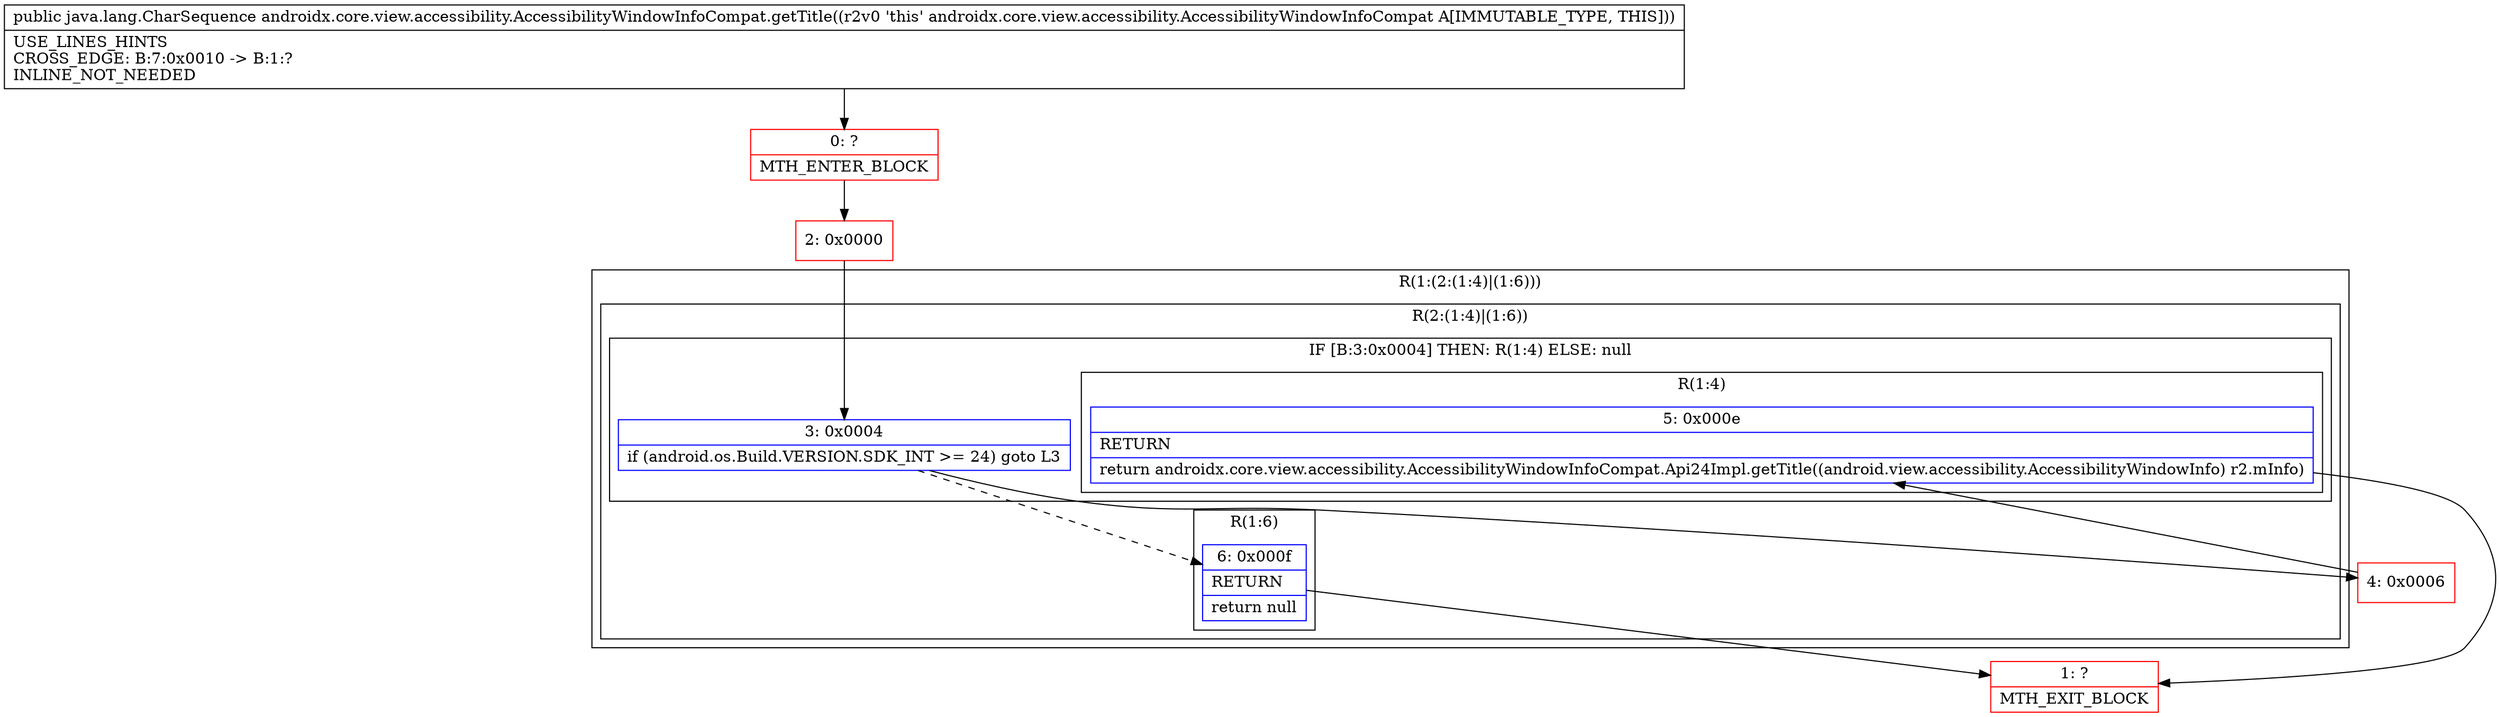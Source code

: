 digraph "CFG forandroidx.core.view.accessibility.AccessibilityWindowInfoCompat.getTitle()Ljava\/lang\/CharSequence;" {
subgraph cluster_Region_1846875671 {
label = "R(1:(2:(1:4)|(1:6)))";
node [shape=record,color=blue];
subgraph cluster_Region_286879202 {
label = "R(2:(1:4)|(1:6))";
node [shape=record,color=blue];
subgraph cluster_IfRegion_1467544716 {
label = "IF [B:3:0x0004] THEN: R(1:4) ELSE: null";
node [shape=record,color=blue];
Node_3 [shape=record,label="{3\:\ 0x0004|if (android.os.Build.VERSION.SDK_INT \>= 24) goto L3\l}"];
subgraph cluster_Region_7367723 {
label = "R(1:4)";
node [shape=record,color=blue];
Node_5 [shape=record,label="{5\:\ 0x000e|RETURN\l|return androidx.core.view.accessibility.AccessibilityWindowInfoCompat.Api24Impl.getTitle((android.view.accessibility.AccessibilityWindowInfo) r2.mInfo)\l}"];
}
}
subgraph cluster_Region_1175676828 {
label = "R(1:6)";
node [shape=record,color=blue];
Node_6 [shape=record,label="{6\:\ 0x000f|RETURN\l|return null\l}"];
}
}
}
Node_0 [shape=record,color=red,label="{0\:\ ?|MTH_ENTER_BLOCK\l}"];
Node_2 [shape=record,color=red,label="{2\:\ 0x0000}"];
Node_4 [shape=record,color=red,label="{4\:\ 0x0006}"];
Node_1 [shape=record,color=red,label="{1\:\ ?|MTH_EXIT_BLOCK\l}"];
MethodNode[shape=record,label="{public java.lang.CharSequence androidx.core.view.accessibility.AccessibilityWindowInfoCompat.getTitle((r2v0 'this' androidx.core.view.accessibility.AccessibilityWindowInfoCompat A[IMMUTABLE_TYPE, THIS]))  | USE_LINES_HINTS\lCROSS_EDGE: B:7:0x0010 \-\> B:1:?\lINLINE_NOT_NEEDED\l}"];
MethodNode -> Node_0;Node_3 -> Node_4;
Node_3 -> Node_6[style=dashed];
Node_5 -> Node_1;
Node_6 -> Node_1;
Node_0 -> Node_2;
Node_2 -> Node_3;
Node_4 -> Node_5;
}

